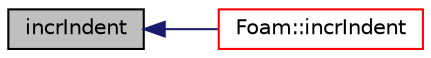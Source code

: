 digraph "incrIndent"
{
  bgcolor="transparent";
  edge [fontname="Helvetica",fontsize="10",labelfontname="Helvetica",labelfontsize="10"];
  node [fontname="Helvetica",fontsize="10",shape=record];
  rankdir="LR";
  Node5036 [label="incrIndent",height=0.2,width=0.4,color="black", fillcolor="grey75", style="filled", fontcolor="black"];
  Node5036 -> Node5037 [dir="back",color="midnightblue",fontsize="10",style="solid",fontname="Helvetica"];
  Node5037 [label="Foam::incrIndent",height=0.2,width=0.4,color="red",URL="$a21851.html#a5baff2b2334a238271b33f039e5dde5c",tooltip="Increment the indent level. "];
}
